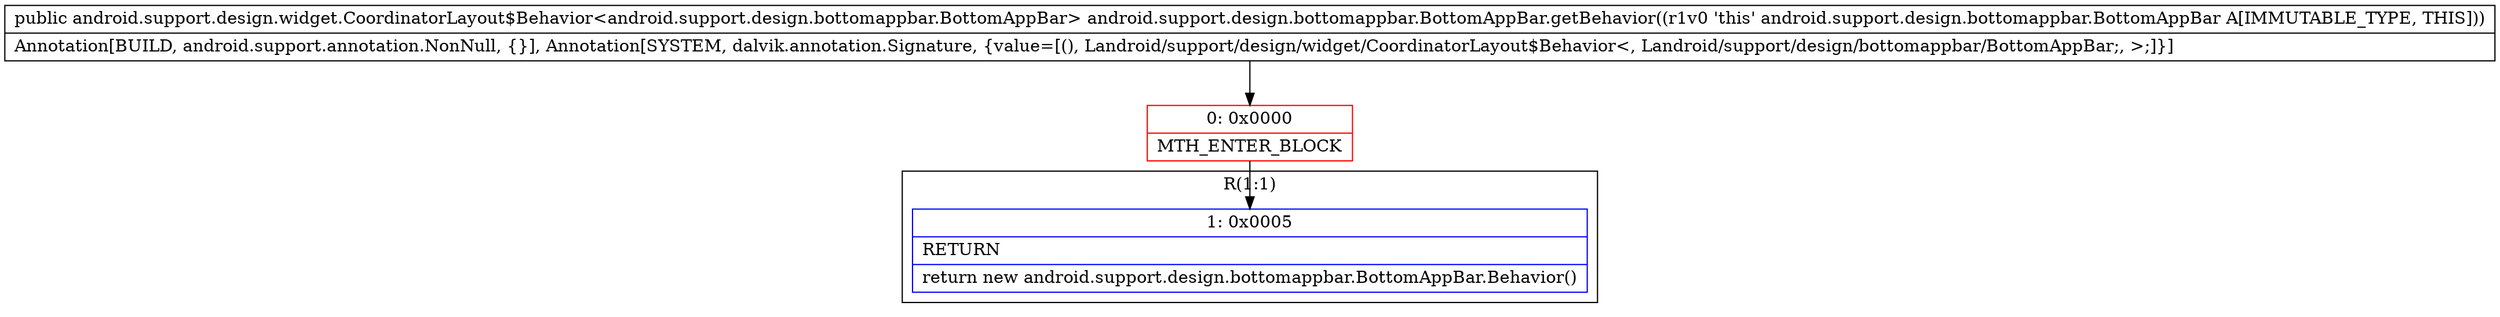 digraph "CFG forandroid.support.design.bottomappbar.BottomAppBar.getBehavior()Landroid\/support\/design\/widget\/CoordinatorLayout$Behavior;" {
subgraph cluster_Region_1755445195 {
label = "R(1:1)";
node [shape=record,color=blue];
Node_1 [shape=record,label="{1\:\ 0x0005|RETURN\l|return new android.support.design.bottomappbar.BottomAppBar.Behavior()\l}"];
}
Node_0 [shape=record,color=red,label="{0\:\ 0x0000|MTH_ENTER_BLOCK\l}"];
MethodNode[shape=record,label="{public android.support.design.widget.CoordinatorLayout$Behavior\<android.support.design.bottomappbar.BottomAppBar\> android.support.design.bottomappbar.BottomAppBar.getBehavior((r1v0 'this' android.support.design.bottomappbar.BottomAppBar A[IMMUTABLE_TYPE, THIS]))  | Annotation[BUILD, android.support.annotation.NonNull, \{\}], Annotation[SYSTEM, dalvik.annotation.Signature, \{value=[(), Landroid\/support\/design\/widget\/CoordinatorLayout$Behavior\<, Landroid\/support\/design\/bottomappbar\/BottomAppBar;, \>;]\}]\l}"];
MethodNode -> Node_0;
Node_0 -> Node_1;
}

